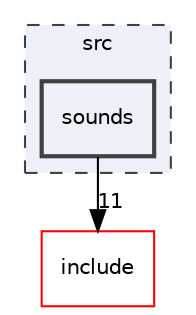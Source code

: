 digraph "/Users/runner/work/chess/chess/src/sounds"
{
 // LATEX_PDF_SIZE
  bgcolor="transparent";
  edge [fontname="Helvetica",fontsize="10",labelfontname="Helvetica",labelfontsize="10"];
  node [fontname="Helvetica",fontsize="10",shape=record];
  compound=true
  subgraph clusterdir_68267d1309a1af8e8297ef4c3efbcdba {
    graph [ bgcolor="#edf0f7", pencolor="grey25", style="filled,dashed,", label="src", fontname="Helvetica", fontsize="10", URL="dir_68267d1309a1af8e8297ef4c3efbcdba.html"]
  dir_a96564f6348ccf85c63c82abdf96cc4c [shape=box, label="sounds", style="filled,bold,", fillcolor="#edf0f7", color="grey25", URL="dir_a96564f6348ccf85c63c82abdf96cc4c.html"];
  }
  dir_d44c64559bbebec7f509842c48db8b23 [shape=box, label="include", style="", fillcolor="#edf0f7", color="red", URL="dir_d44c64559bbebec7f509842c48db8b23.html"];
  dir_a96564f6348ccf85c63c82abdf96cc4c->dir_d44c64559bbebec7f509842c48db8b23 [headlabel="11", labeldistance=1.5 headhref="dir_000008_000006.html"];
}
